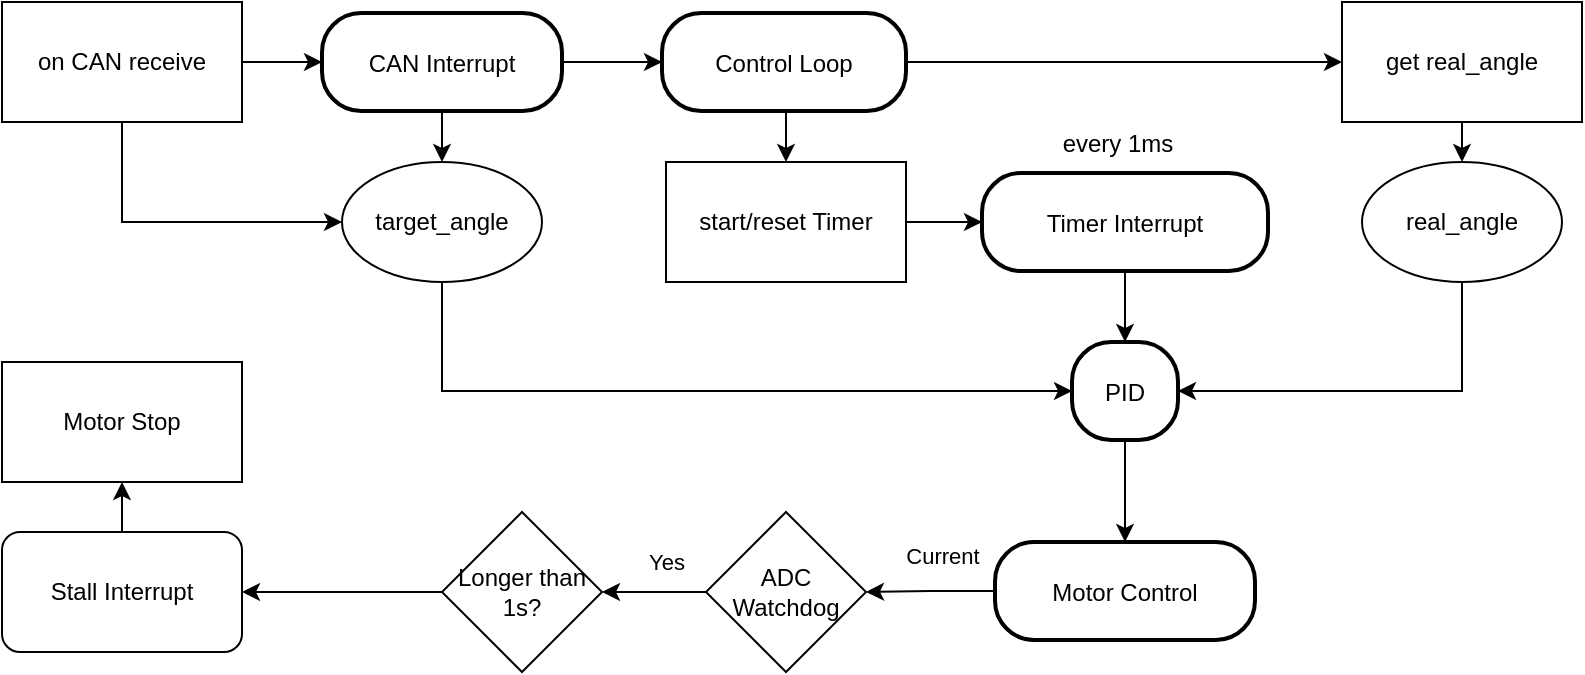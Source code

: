 <mxfile version="24.7.17">
  <diagram id="hVhmTeLb8NCvrEJ3iYDC" name="Page-1">
    <mxGraphModel dx="1434" dy="738" grid="1" gridSize="10" guides="1" tooltips="1" connect="1" arrows="1" fold="1" page="1" pageScale="1" pageWidth="850" pageHeight="1100" math="0" shadow="0">
      <root>
        <mxCell id="0" />
        <mxCell id="1" parent="0" />
        <mxCell id="vJqrBhPvaSheIaed4U6s-25" style="edgeStyle=orthogonalEdgeStyle;rounded=0;orthogonalLoop=1;jettySize=auto;html=1;exitX=0.5;exitY=1;exitDx=0;exitDy=0;entryX=0.5;entryY=0;entryDx=0;entryDy=0;" edge="1" parent="1" source="3" target="7">
          <mxGeometry relative="1" as="geometry" />
        </mxCell>
        <mxCell id="3" value="Timer Interrupt" style="rounded=1;arcSize=40;strokeWidth=2" parent="1" vertex="1">
          <mxGeometry x="530" y="125.5" width="143" height="49" as="geometry" />
        </mxCell>
        <mxCell id="vJqrBhPvaSheIaed4U6s-18" style="edgeStyle=orthogonalEdgeStyle;rounded=0;orthogonalLoop=1;jettySize=auto;html=1;exitX=0.5;exitY=1;exitDx=0;exitDy=0;entryX=0.5;entryY=0;entryDx=0;entryDy=0;" edge="1" parent="1" source="4" target="vJqrBhPvaSheIaed4U6s-15">
          <mxGeometry relative="1" as="geometry" />
        </mxCell>
        <mxCell id="vJqrBhPvaSheIaed4U6s-19" style="edgeStyle=orthogonalEdgeStyle;rounded=0;orthogonalLoop=1;jettySize=auto;html=1;exitX=1;exitY=0.5;exitDx=0;exitDy=0;entryX=0;entryY=0.5;entryDx=0;entryDy=0;" edge="1" parent="1" source="4" target="5">
          <mxGeometry relative="1" as="geometry" />
        </mxCell>
        <mxCell id="4" value="CAN Interrupt" style="rounded=1;arcSize=40;strokeWidth=2" parent="1" vertex="1">
          <mxGeometry x="200" y="45.5" width="120" height="49" as="geometry" />
        </mxCell>
        <mxCell id="vJqrBhPvaSheIaed4U6s-30" style="edgeStyle=orthogonalEdgeStyle;rounded=0;orthogonalLoop=1;jettySize=auto;html=1;exitX=1;exitY=0.5;exitDx=0;exitDy=0;entryX=0;entryY=0.5;entryDx=0;entryDy=0;" edge="1" parent="1" source="5" target="vJqrBhPvaSheIaed4U6s-29">
          <mxGeometry relative="1" as="geometry" />
        </mxCell>
        <mxCell id="vJqrBhPvaSheIaed4U6s-38" style="edgeStyle=orthogonalEdgeStyle;rounded=0;orthogonalLoop=1;jettySize=auto;html=1;exitX=0.5;exitY=1;exitDx=0;exitDy=0;entryX=0.5;entryY=0;entryDx=0;entryDy=0;" edge="1" parent="1" source="5" target="vJqrBhPvaSheIaed4U6s-21">
          <mxGeometry relative="1" as="geometry" />
        </mxCell>
        <mxCell id="5" value="Control Loop" style="rounded=1;arcSize=40;strokeWidth=2" parent="1" vertex="1">
          <mxGeometry x="370" y="45.5" width="122" height="49" as="geometry" />
        </mxCell>
        <mxCell id="vJqrBhPvaSheIaed4U6s-43" style="edgeStyle=orthogonalEdgeStyle;rounded=0;orthogonalLoop=1;jettySize=auto;html=1;exitX=0;exitY=0.5;exitDx=0;exitDy=0;entryX=1;entryY=0.5;entryDx=0;entryDy=0;" edge="1" parent="1" source="6" target="vJqrBhPvaSheIaed4U6s-44">
          <mxGeometry relative="1" as="geometry">
            <mxPoint x="470" y="334.5" as="targetPoint" />
          </mxGeometry>
        </mxCell>
        <mxCell id="vJqrBhPvaSheIaed4U6s-56" value="Current" style="edgeLabel;html=1;align=center;verticalAlign=middle;resizable=0;points=[];" vertex="1" connectable="0" parent="vJqrBhPvaSheIaed4U6s-43">
          <mxGeometry x="0.006" y="3" relative="1" as="geometry">
            <mxPoint x="2" y="-18" as="offset" />
          </mxGeometry>
        </mxCell>
        <mxCell id="6" value="Motor Control" style="rounded=1;arcSize=40;strokeWidth=2" parent="1" vertex="1">
          <mxGeometry x="536.5" y="310" width="130" height="49" as="geometry" />
        </mxCell>
        <mxCell id="vJqrBhPvaSheIaed4U6s-27" style="edgeStyle=orthogonalEdgeStyle;rounded=0;orthogonalLoop=1;jettySize=auto;html=1;exitX=0.5;exitY=1;exitDx=0;exitDy=0;entryX=0.5;entryY=0;entryDx=0;entryDy=0;" edge="1" parent="1" source="7" target="6">
          <mxGeometry relative="1" as="geometry" />
        </mxCell>
        <mxCell id="7" value="PID" style="rounded=1;arcSize=40;strokeWidth=2" parent="1" vertex="1">
          <mxGeometry x="575" y="210" width="53" height="49" as="geometry" />
        </mxCell>
        <mxCell id="vJqrBhPvaSheIaed4U6s-11" style="edgeStyle=orthogonalEdgeStyle;rounded=0;orthogonalLoop=1;jettySize=auto;html=1;exitX=1;exitY=0.5;exitDx=0;exitDy=0;entryX=0;entryY=0.5;entryDx=0;entryDy=0;" edge="1" parent="1" source="vJqrBhPvaSheIaed4U6s-10" target="4">
          <mxGeometry relative="1" as="geometry" />
        </mxCell>
        <mxCell id="vJqrBhPvaSheIaed4U6s-17" style="edgeStyle=orthogonalEdgeStyle;rounded=0;orthogonalLoop=1;jettySize=auto;html=1;exitX=0.5;exitY=1;exitDx=0;exitDy=0;entryX=0;entryY=0.5;entryDx=0;entryDy=0;" edge="1" parent="1" source="vJqrBhPvaSheIaed4U6s-10" target="vJqrBhPvaSheIaed4U6s-15">
          <mxGeometry relative="1" as="geometry" />
        </mxCell>
        <mxCell id="vJqrBhPvaSheIaed4U6s-10" value="on CAN receive" style="rounded=0;whiteSpace=wrap;html=1;" vertex="1" parent="1">
          <mxGeometry x="40" y="40" width="120" height="60" as="geometry" />
        </mxCell>
        <mxCell id="vJqrBhPvaSheIaed4U6s-28" style="edgeStyle=orthogonalEdgeStyle;rounded=0;orthogonalLoop=1;jettySize=auto;html=1;exitX=0.5;exitY=1;exitDx=0;exitDy=0;entryX=0;entryY=0.5;entryDx=0;entryDy=0;" edge="1" parent="1" source="vJqrBhPvaSheIaed4U6s-15" target="7">
          <mxGeometry relative="1" as="geometry" />
        </mxCell>
        <mxCell id="vJqrBhPvaSheIaed4U6s-15" value="target_angle" style="ellipse;whiteSpace=wrap;html=1;" vertex="1" parent="1">
          <mxGeometry x="210" y="120" width="100" height="60" as="geometry" />
        </mxCell>
        <mxCell id="vJqrBhPvaSheIaed4U6s-39" style="edgeStyle=orthogonalEdgeStyle;rounded=0;orthogonalLoop=1;jettySize=auto;html=1;exitX=1;exitY=0.5;exitDx=0;exitDy=0;entryX=0;entryY=0.5;entryDx=0;entryDy=0;" edge="1" parent="1" source="vJqrBhPvaSheIaed4U6s-21" target="3">
          <mxGeometry relative="1" as="geometry" />
        </mxCell>
        <mxCell id="vJqrBhPvaSheIaed4U6s-21" value="start/reset Timer" style="rounded=0;whiteSpace=wrap;html=1;" vertex="1" parent="1">
          <mxGeometry x="372" y="120" width="120" height="60" as="geometry" />
        </mxCell>
        <mxCell id="vJqrBhPvaSheIaed4U6s-32" style="edgeStyle=orthogonalEdgeStyle;rounded=0;orthogonalLoop=1;jettySize=auto;html=1;exitX=0.5;exitY=1;exitDx=0;exitDy=0;entryX=0.5;entryY=0;entryDx=0;entryDy=0;" edge="1" parent="1" source="vJqrBhPvaSheIaed4U6s-29" target="vJqrBhPvaSheIaed4U6s-31">
          <mxGeometry relative="1" as="geometry" />
        </mxCell>
        <mxCell id="vJqrBhPvaSheIaed4U6s-29" value="get real_angle" style="rounded=0;whiteSpace=wrap;html=1;" vertex="1" parent="1">
          <mxGeometry x="710" y="40" width="120" height="60" as="geometry" />
        </mxCell>
        <mxCell id="vJqrBhPvaSheIaed4U6s-34" style="edgeStyle=orthogonalEdgeStyle;rounded=0;orthogonalLoop=1;jettySize=auto;html=1;exitX=0.5;exitY=1;exitDx=0;exitDy=0;entryX=1;entryY=0.5;entryDx=0;entryDy=0;" edge="1" parent="1" source="vJqrBhPvaSheIaed4U6s-31" target="7">
          <mxGeometry relative="1" as="geometry" />
        </mxCell>
        <mxCell id="vJqrBhPvaSheIaed4U6s-31" value="real_angle" style="ellipse;whiteSpace=wrap;html=1;" vertex="1" parent="1">
          <mxGeometry x="720" y="120" width="100" height="60" as="geometry" />
        </mxCell>
        <mxCell id="vJqrBhPvaSheIaed4U6s-35" value="every 1ms" style="text;html=1;align=center;verticalAlign=middle;whiteSpace=wrap;rounded=0;" vertex="1" parent="1">
          <mxGeometry x="568" y="95.5" width="60" height="30" as="geometry" />
        </mxCell>
        <mxCell id="vJqrBhPvaSheIaed4U6s-52" style="edgeStyle=orthogonalEdgeStyle;rounded=0;orthogonalLoop=1;jettySize=auto;html=1;exitX=0;exitY=0.5;exitDx=0;exitDy=0;" edge="1" parent="1" source="vJqrBhPvaSheIaed4U6s-44" target="vJqrBhPvaSheIaed4U6s-51">
          <mxGeometry relative="1" as="geometry" />
        </mxCell>
        <mxCell id="vJqrBhPvaSheIaed4U6s-53" value="Yes" style="edgeLabel;html=1;align=center;verticalAlign=middle;resizable=0;points=[];" vertex="1" connectable="0" parent="vJqrBhPvaSheIaed4U6s-52">
          <mxGeometry x="-0.154" y="1" relative="1" as="geometry">
            <mxPoint x="2" y="-16" as="offset" />
          </mxGeometry>
        </mxCell>
        <mxCell id="vJqrBhPvaSheIaed4U6s-44" value="ADC&lt;div&gt;Watchdog&lt;/div&gt;" style="rhombus;whiteSpace=wrap;html=1;" vertex="1" parent="1">
          <mxGeometry x="392" y="295" width="80" height="80" as="geometry" />
        </mxCell>
        <mxCell id="vJqrBhPvaSheIaed4U6s-55" style="edgeStyle=orthogonalEdgeStyle;rounded=0;orthogonalLoop=1;jettySize=auto;html=1;exitX=0;exitY=0.5;exitDx=0;exitDy=0;entryX=1;entryY=0.5;entryDx=0;entryDy=0;" edge="1" parent="1" source="vJqrBhPvaSheIaed4U6s-51" target="vJqrBhPvaSheIaed4U6s-54">
          <mxGeometry relative="1" as="geometry" />
        </mxCell>
        <mxCell id="vJqrBhPvaSheIaed4U6s-51" value="Longer than 1s?" style="rhombus;whiteSpace=wrap;html=1;" vertex="1" parent="1">
          <mxGeometry x="260" y="295" width="80" height="80" as="geometry" />
        </mxCell>
        <mxCell id="vJqrBhPvaSheIaed4U6s-58" style="edgeStyle=orthogonalEdgeStyle;rounded=0;orthogonalLoop=1;jettySize=auto;html=1;exitX=0.5;exitY=0;exitDx=0;exitDy=0;entryX=0.5;entryY=1;entryDx=0;entryDy=0;" edge="1" parent="1" source="vJqrBhPvaSheIaed4U6s-54" target="vJqrBhPvaSheIaed4U6s-57">
          <mxGeometry relative="1" as="geometry" />
        </mxCell>
        <mxCell id="vJqrBhPvaSheIaed4U6s-54" value="Stall Interrupt" style="rounded=1;whiteSpace=wrap;html=1;" vertex="1" parent="1">
          <mxGeometry x="40" y="305" width="120" height="60" as="geometry" />
        </mxCell>
        <mxCell id="vJqrBhPvaSheIaed4U6s-57" value="Motor Stop" style="rounded=0;whiteSpace=wrap;html=1;" vertex="1" parent="1">
          <mxGeometry x="40" y="220" width="120" height="60" as="geometry" />
        </mxCell>
      </root>
    </mxGraphModel>
  </diagram>
</mxfile>
